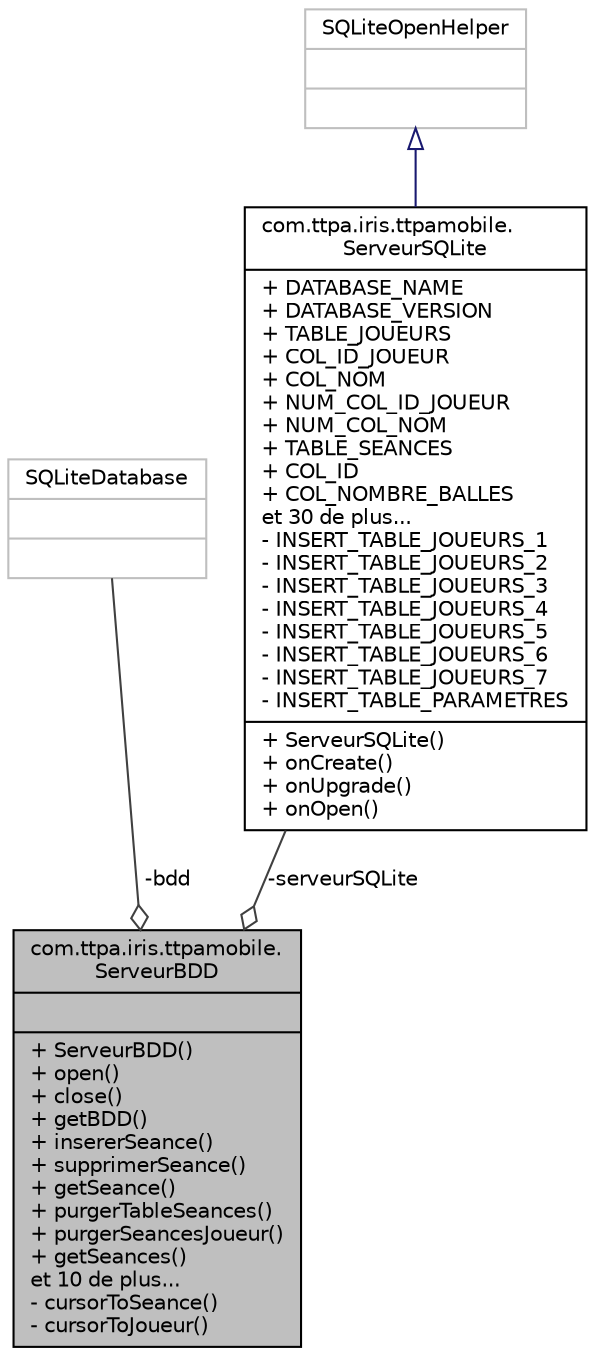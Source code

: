 digraph "com.ttpa.iris.ttpamobile.ServeurBDD"
{
  bgcolor="transparent";
  edge [fontname="Helvetica",fontsize="10",labelfontname="Helvetica",labelfontsize="10"];
  node [fontname="Helvetica",fontsize="10",shape=record];
  Node1 [label="{com.ttpa.iris.ttpamobile.\lServeurBDD\n||+ ServeurBDD()\l+ open()\l+ close()\l+ getBDD()\l+ insererSeance()\l+ supprimerSeance()\l+ getSeance()\l+ purgerTableSeances()\l+ purgerSeancesJoueur()\l+ getSeances()\let 10 de plus...\l- cursorToSeance()\l- cursorToJoueur()\l}",height=0.2,width=0.4,color="black", fillcolor="grey75", style="filled", fontcolor="black"];
  Node2 -> Node1 [color="grey25",fontsize="10",style="solid",label=" -bdd" ,arrowhead="odiamond",fontname="Helvetica"];
  Node2 [label="{SQLiteDatabase\n||}",height=0.2,width=0.4,color="grey75"];
  Node3 -> Node1 [color="grey25",fontsize="10",style="solid",label=" -serveurSQLite" ,arrowhead="odiamond",fontname="Helvetica"];
  Node3 [label="{com.ttpa.iris.ttpamobile.\lServeurSQLite\n|+ DATABASE_NAME\l+ DATABASE_VERSION\l+ TABLE_JOUEURS\l+ COL_ID_JOUEUR\l+ COL_NOM\l+ NUM_COL_ID_JOUEUR\l+ NUM_COL_NOM\l+ TABLE_SEANCES\l+ COL_ID\l+ COL_NOMBRE_BALLES\let 30 de plus...\l- INSERT_TABLE_JOUEURS_1\l- INSERT_TABLE_JOUEURS_2\l- INSERT_TABLE_JOUEURS_3\l- INSERT_TABLE_JOUEURS_4\l- INSERT_TABLE_JOUEURS_5\l- INSERT_TABLE_JOUEURS_6\l- INSERT_TABLE_JOUEURS_7\l- INSERT_TABLE_PARAMETRES\l|+ ServeurSQLite()\l+ onCreate()\l+ onUpgrade()\l+ onOpen()\l}",height=0.2,width=0.4,color="black",URL="$classcom_1_1ttpa_1_1iris_1_1ttpamobile_1_1_serveur_s_q_lite.html"];
  Node4 -> Node3 [dir="back",color="midnightblue",fontsize="10",style="solid",arrowtail="onormal",fontname="Helvetica"];
  Node4 [label="{SQLiteOpenHelper\n||}",height=0.2,width=0.4,color="grey75"];
}
